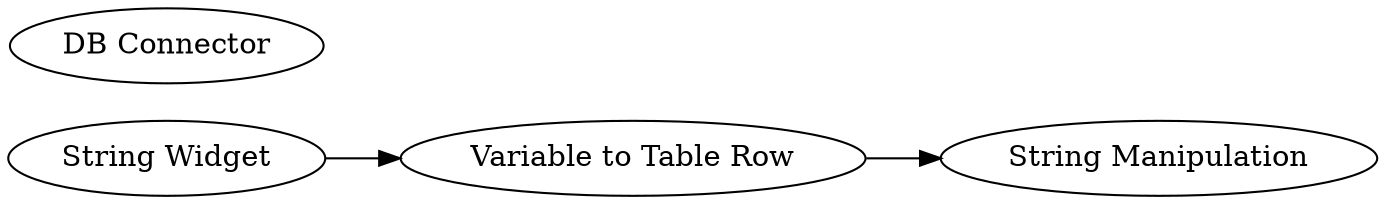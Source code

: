 digraph {
	1 [label="String Widget"]
	2 [label="String Manipulation"]
	4 [label="Variable to Table Row"]
	5 [label="DB Connector"]
	1 -> 4
	4 -> 2
	rankdir=LR
}
